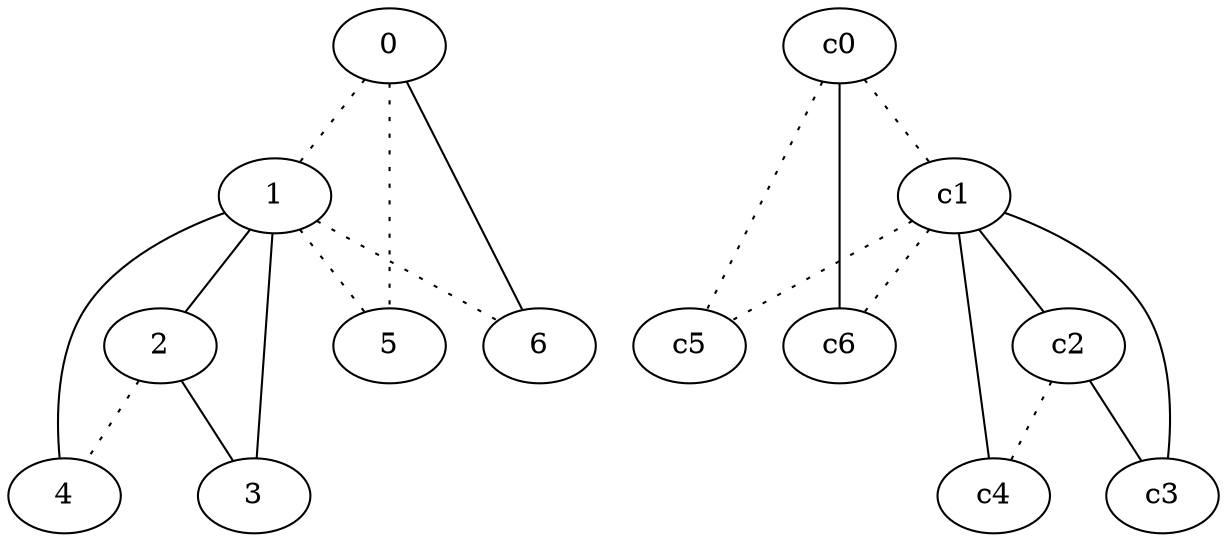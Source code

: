 graph {
a0[label=0];
a1[label=1];
a2[label=2];
a3[label=3];
a4[label=4];
a5[label=5];
a6[label=6];
a0 -- a1 [style=dotted];
a0 -- a5 [style=dotted];
a0 -- a6;
a1 -- a2;
a1 -- a3;
a1 -- a4;
a1 -- a5 [style=dotted];
a1 -- a6 [style=dotted];
a2 -- a3;
a2 -- a4 [style=dotted];
c0 -- c1 [style=dotted];
c0 -- c5 [style=dotted];
c0 -- c6;
c1 -- c2;
c1 -- c3;
c1 -- c4;
c1 -- c5 [style=dotted];
c1 -- c6 [style=dotted];
c2 -- c3;
c2 -- c4 [style=dotted];
}
